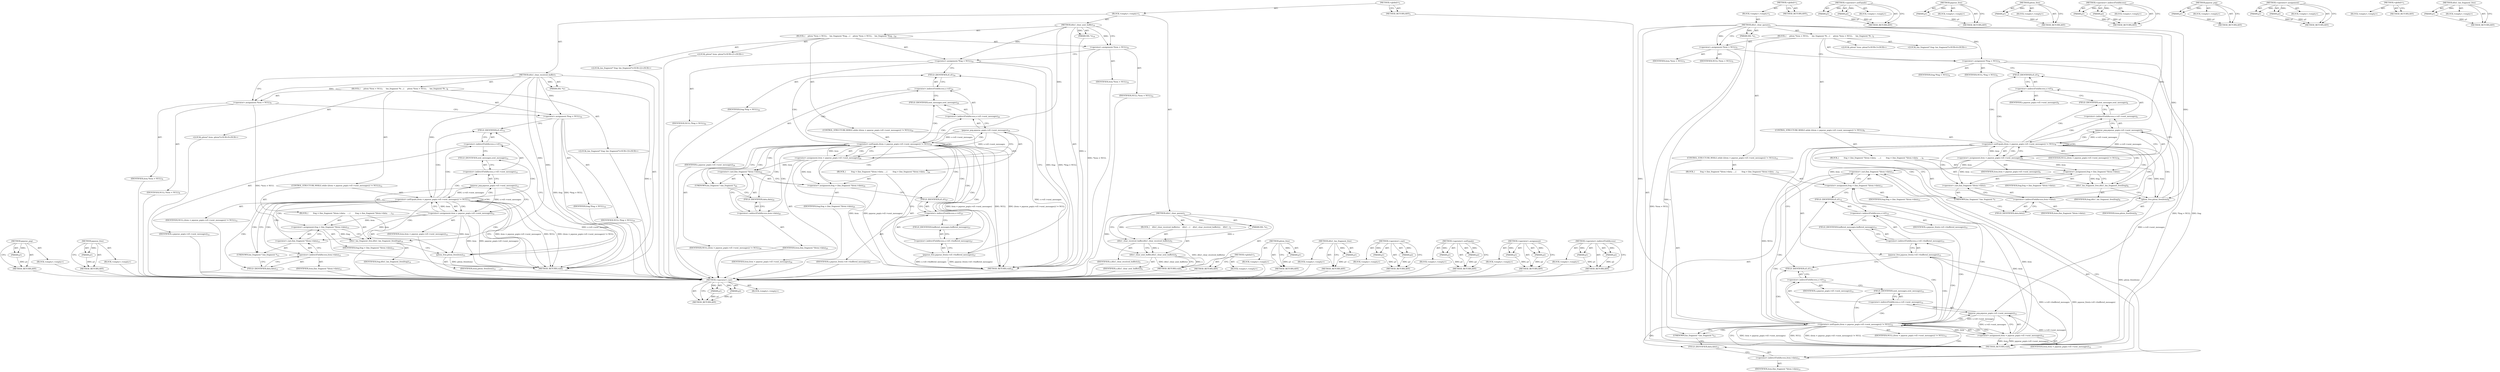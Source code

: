 digraph "&lt;operator&gt;.indirectFieldAccess" {
vulnerable_107 [label=<(METHOD,&lt;operator&gt;.cast)>];
vulnerable_108 [label=<(PARAM,p1)>];
vulnerable_109 [label=<(PARAM,p2)>];
vulnerable_110 [label=<(BLOCK,&lt;empty&gt;,&lt;empty&gt;)>];
vulnerable_111 [label=<(METHOD_RETURN,ANY)>];
vulnerable_6 [label=<(METHOD,&lt;global&gt;)<SUB>1</SUB>>];
vulnerable_7 [label=<(BLOCK,&lt;empty&gt;,&lt;empty&gt;)<SUB>1</SUB>>];
vulnerable_8 [label=<(METHOD,dtls1_clear_queues)<SUB>1</SUB>>];
vulnerable_9 [label=<(PARAM,SSL *s)<SUB>1</SUB>>];
vulnerable_10 [label=<(BLOCK,{
     pitem *item = NULL;
     hm_fragment *fr...,{
     pitem *item = NULL;
     hm_fragment *fr...)<SUB>2</SUB>>];
vulnerable_11 [label="<(LOCAL,pitem* item: pitem*)<SUB>3</SUB>>"];
vulnerable_12 [label=<(&lt;operator&gt;.assignment,*item = NULL)<SUB>3</SUB>>];
vulnerable_13 [label=<(IDENTIFIER,item,*item = NULL)<SUB>3</SUB>>];
vulnerable_14 [label=<(IDENTIFIER,NULL,*item = NULL)<SUB>3</SUB>>];
vulnerable_15 [label="<(LOCAL,hm_fragment* frag: hm_fragment*)<SUB>4</SUB>>"];
vulnerable_16 [label=<(&lt;operator&gt;.assignment,*frag = NULL)<SUB>4</SUB>>];
vulnerable_17 [label=<(IDENTIFIER,frag,*frag = NULL)<SUB>4</SUB>>];
vulnerable_18 [label=<(IDENTIFIER,NULL,*frag = NULL)<SUB>4</SUB>>];
vulnerable_19 [label=<(CONTROL_STRUCTURE,WHILE,while ((item = pqueue_pop(s-&gt;d1-&gt;sent_messages)) != NULL))<SUB>6</SUB>>];
vulnerable_20 [label=<(&lt;operator&gt;.notEquals,(item = pqueue_pop(s-&gt;d1-&gt;sent_messages)) != NULL)<SUB>6</SUB>>];
vulnerable_21 [label=<(&lt;operator&gt;.assignment,item = pqueue_pop(s-&gt;d1-&gt;sent_messages))<SUB>6</SUB>>];
vulnerable_22 [label=<(IDENTIFIER,item,item = pqueue_pop(s-&gt;d1-&gt;sent_messages))<SUB>6</SUB>>];
vulnerable_23 [label=<(pqueue_pop,pqueue_pop(s-&gt;d1-&gt;sent_messages))<SUB>6</SUB>>];
vulnerable_24 [label=<(&lt;operator&gt;.indirectFieldAccess,s-&gt;d1-&gt;sent_messages)<SUB>6</SUB>>];
vulnerable_25 [label=<(&lt;operator&gt;.indirectFieldAccess,s-&gt;d1)<SUB>6</SUB>>];
vulnerable_26 [label=<(IDENTIFIER,s,pqueue_pop(s-&gt;d1-&gt;sent_messages))<SUB>6</SUB>>];
vulnerable_27 [label=<(FIELD_IDENTIFIER,d1,d1)<SUB>6</SUB>>];
vulnerable_28 [label=<(FIELD_IDENTIFIER,sent_messages,sent_messages)<SUB>6</SUB>>];
vulnerable_29 [label=<(IDENTIFIER,NULL,(item = pqueue_pop(s-&gt;d1-&gt;sent_messages)) != NULL)<SUB>6</SUB>>];
vulnerable_30 [label=<(BLOCK,{
        frag = (hm_fragment *)item-&gt;data;
   ...,{
        frag = (hm_fragment *)item-&gt;data;
   ...)<SUB>6</SUB>>];
vulnerable_31 [label=<(&lt;operator&gt;.assignment,frag = (hm_fragment *)item-&gt;data)<SUB>7</SUB>>];
vulnerable_32 [label=<(IDENTIFIER,frag,frag = (hm_fragment *)item-&gt;data)<SUB>7</SUB>>];
vulnerable_33 [label=<(&lt;operator&gt;.cast,(hm_fragment *)item-&gt;data)<SUB>7</SUB>>];
vulnerable_34 [label=<(UNKNOWN,hm_fragment *,hm_fragment *)<SUB>7</SUB>>];
vulnerable_35 [label=<(&lt;operator&gt;.indirectFieldAccess,item-&gt;data)<SUB>7</SUB>>];
vulnerable_36 [label=<(IDENTIFIER,item,(hm_fragment *)item-&gt;data)<SUB>7</SUB>>];
vulnerable_37 [label=<(FIELD_IDENTIFIER,data,data)<SUB>7</SUB>>];
vulnerable_38 [label=<(dtls1_hm_fragment_free,dtls1_hm_fragment_free(frag))<SUB>8</SUB>>];
vulnerable_39 [label=<(IDENTIFIER,frag,dtls1_hm_fragment_free(frag))<SUB>8</SUB>>];
vulnerable_40 [label=<(pitem_free,pitem_free(item))<SUB>9</SUB>>];
vulnerable_41 [label=<(IDENTIFIER,item,pitem_free(item))<SUB>9</SUB>>];
vulnerable_42 [label=<(CONTROL_STRUCTURE,WHILE,while ((item = pqueue_pop(s-&gt;d1-&gt;sent_messages)) != NULL))<SUB>12</SUB>>];
vulnerable_43 [label=<(&lt;operator&gt;.notEquals,(item = pqueue_pop(s-&gt;d1-&gt;sent_messages)) != NULL)<SUB>12</SUB>>];
vulnerable_44 [label=<(&lt;operator&gt;.assignment,item = pqueue_pop(s-&gt;d1-&gt;sent_messages))<SUB>12</SUB>>];
vulnerable_45 [label=<(IDENTIFIER,item,item = pqueue_pop(s-&gt;d1-&gt;sent_messages))<SUB>12</SUB>>];
vulnerable_46 [label=<(pqueue_pop,pqueue_pop(s-&gt;d1-&gt;sent_messages))<SUB>12</SUB>>];
vulnerable_47 [label=<(&lt;operator&gt;.indirectFieldAccess,s-&gt;d1-&gt;sent_messages)<SUB>12</SUB>>];
vulnerable_48 [label=<(&lt;operator&gt;.indirectFieldAccess,s-&gt;d1)<SUB>12</SUB>>];
vulnerable_49 [label=<(IDENTIFIER,s,pqueue_pop(s-&gt;d1-&gt;sent_messages))<SUB>12</SUB>>];
vulnerable_50 [label=<(FIELD_IDENTIFIER,d1,d1)<SUB>12</SUB>>];
vulnerable_51 [label=<(FIELD_IDENTIFIER,sent_messages,sent_messages)<SUB>12</SUB>>];
vulnerable_52 [label=<(IDENTIFIER,NULL,(item = pqueue_pop(s-&gt;d1-&gt;sent_messages)) != NULL)<SUB>12</SUB>>];
vulnerable_53 [label=<(BLOCK,{
         frag = (hm_fragment *)item-&gt;data;

 ...,{
         frag = (hm_fragment *)item-&gt;data;

 ...)<SUB>12</SUB>>];
vulnerable_54 [label=<(&lt;operator&gt;.assignment,frag = (hm_fragment *)item-&gt;data)<SUB>13</SUB>>];
vulnerable_55 [label=<(IDENTIFIER,frag,frag = (hm_fragment *)item-&gt;data)<SUB>13</SUB>>];
vulnerable_56 [label=<(&lt;operator&gt;.cast,(hm_fragment *)item-&gt;data)<SUB>13</SUB>>];
vulnerable_57 [label=<(UNKNOWN,hm_fragment *,hm_fragment *)<SUB>13</SUB>>];
vulnerable_58 [label=<(&lt;operator&gt;.indirectFieldAccess,item-&gt;data)<SUB>13</SUB>>];
vulnerable_59 [label=<(IDENTIFIER,item,(hm_fragment *)item-&gt;data)<SUB>13</SUB>>];
vulnerable_60 [label=<(FIELD_IDENTIFIER,data,data)<SUB>13</SUB>>];
vulnerable_61 [label=<(pqueue_free,pqueue_free(s-&gt;d1-&gt;buffered_messages))<SUB>15</SUB>>];
vulnerable_62 [label=<(&lt;operator&gt;.indirectFieldAccess,s-&gt;d1-&gt;buffered_messages)<SUB>15</SUB>>];
vulnerable_63 [label=<(&lt;operator&gt;.indirectFieldAccess,s-&gt;d1)<SUB>15</SUB>>];
vulnerable_64 [label=<(IDENTIFIER,s,pqueue_free(s-&gt;d1-&gt;buffered_messages))<SUB>15</SUB>>];
vulnerable_65 [label=<(FIELD_IDENTIFIER,d1,d1)<SUB>15</SUB>>];
vulnerable_66 [label=<(FIELD_IDENTIFIER,buffered_messages,buffered_messages)<SUB>15</SUB>>];
vulnerable_67 [label=<(METHOD_RETURN,void)<SUB>1</SUB>>];
vulnerable_69 [label=<(METHOD_RETURN,ANY)<SUB>1</SUB>>];
vulnerable_93 [label=<(METHOD,&lt;operator&gt;.notEquals)>];
vulnerable_94 [label=<(PARAM,p1)>];
vulnerable_95 [label=<(PARAM,p2)>];
vulnerable_96 [label=<(BLOCK,&lt;empty&gt;,&lt;empty&gt;)>];
vulnerable_97 [label=<(METHOD_RETURN,ANY)>];
vulnerable_120 [label=<(METHOD,pqueue_free)>];
vulnerable_121 [label=<(PARAM,p1)>];
vulnerable_122 [label=<(BLOCK,&lt;empty&gt;,&lt;empty&gt;)>];
vulnerable_123 [label=<(METHOD_RETURN,ANY)>];
vulnerable_116 [label=<(METHOD,pitem_free)>];
vulnerable_117 [label=<(PARAM,p1)>];
vulnerable_118 [label=<(BLOCK,&lt;empty&gt;,&lt;empty&gt;)>];
vulnerable_119 [label=<(METHOD_RETURN,ANY)>];
vulnerable_102 [label=<(METHOD,&lt;operator&gt;.indirectFieldAccess)>];
vulnerable_103 [label=<(PARAM,p1)>];
vulnerable_104 [label=<(PARAM,p2)>];
vulnerable_105 [label=<(BLOCK,&lt;empty&gt;,&lt;empty&gt;)>];
vulnerable_106 [label=<(METHOD_RETURN,ANY)>];
vulnerable_98 [label=<(METHOD,pqueue_pop)>];
vulnerable_99 [label=<(PARAM,p1)>];
vulnerable_100 [label=<(BLOCK,&lt;empty&gt;,&lt;empty&gt;)>];
vulnerable_101 [label=<(METHOD_RETURN,ANY)>];
vulnerable_88 [label=<(METHOD,&lt;operator&gt;.assignment)>];
vulnerable_89 [label=<(PARAM,p1)>];
vulnerable_90 [label=<(PARAM,p2)>];
vulnerable_91 [label=<(BLOCK,&lt;empty&gt;,&lt;empty&gt;)>];
vulnerable_92 [label=<(METHOD_RETURN,ANY)>];
vulnerable_82 [label=<(METHOD,&lt;global&gt;)<SUB>1</SUB>>];
vulnerable_83 [label=<(BLOCK,&lt;empty&gt;,&lt;empty&gt;)>];
vulnerable_84 [label=<(METHOD_RETURN,ANY)>];
vulnerable_112 [label=<(METHOD,dtls1_hm_fragment_free)>];
vulnerable_113 [label=<(PARAM,p1)>];
vulnerable_114 [label=<(BLOCK,&lt;empty&gt;,&lt;empty&gt;)>];
vulnerable_115 [label=<(METHOD_RETURN,ANY)>];
fixed_120 [label=<(METHOD,pqueue_pop)>];
fixed_121 [label=<(PARAM,p1)>];
fixed_122 [label=<(BLOCK,&lt;empty&gt;,&lt;empty&gt;)>];
fixed_123 [label=<(METHOD_RETURN,ANY)>];
fixed_142 [label=<(METHOD,pqueue_free)>];
fixed_143 [label=<(PARAM,p1)>];
fixed_144 [label=<(BLOCK,&lt;empty&gt;,&lt;empty&gt;)>];
fixed_145 [label=<(METHOD_RETURN,ANY)>];
fixed_6 [label=<(METHOD,&lt;global&gt;)<SUB>1</SUB>>];
fixed_7 [label=<(BLOCK,&lt;empty&gt;,&lt;empty&gt;)<SUB>1</SUB>>];
fixed_8 [label=<(METHOD,dtls1_clear_queues)<SUB>1</SUB>>];
fixed_9 [label=<(PARAM,SSL *s)<SUB>1</SUB>>];
fixed_10 [label=<(BLOCK,{
    dtls1_clear_received_buffer(s);
    dtls1...,{
    dtls1_clear_received_buffer(s);
    dtls1...)<SUB>2</SUB>>];
fixed_11 [label=<(dtls1_clear_received_buffer,dtls1_clear_received_buffer(s))<SUB>3</SUB>>];
fixed_12 [label=<(IDENTIFIER,s,dtls1_clear_received_buffer(s))<SUB>3</SUB>>];
fixed_13 [label=<(dtls1_clear_sent_buffer,dtls1_clear_sent_buffer(s))<SUB>4</SUB>>];
fixed_14 [label=<(IDENTIFIER,s,dtls1_clear_sent_buffer(s))<SUB>4</SUB>>];
fixed_15 [label=<(METHOD_RETURN,void)<SUB>1</SUB>>];
fixed_17 [label=<(METHOD,dtls1_clear_received_buffer)<SUB>7</SUB>>];
fixed_18 [label=<(PARAM,SSL *s)<SUB>7</SUB>>];
fixed_19 [label=<(BLOCK,{
     pitem *item = NULL;
     hm_fragment *fr...,{
     pitem *item = NULL;
     hm_fragment *fr...)<SUB>8</SUB>>];
fixed_20 [label="<(LOCAL,pitem* item: pitem*)<SUB>9</SUB>>"];
fixed_21 [label=<(&lt;operator&gt;.assignment,*item = NULL)<SUB>9</SUB>>];
fixed_22 [label=<(IDENTIFIER,item,*item = NULL)<SUB>9</SUB>>];
fixed_23 [label=<(IDENTIFIER,NULL,*item = NULL)<SUB>9</SUB>>];
fixed_24 [label="<(LOCAL,hm_fragment* frag: hm_fragment*)<SUB>10</SUB>>"];
fixed_25 [label=<(&lt;operator&gt;.assignment,*frag = NULL)<SUB>10</SUB>>];
fixed_26 [label=<(IDENTIFIER,frag,*frag = NULL)<SUB>10</SUB>>];
fixed_27 [label=<(IDENTIFIER,NULL,*frag = NULL)<SUB>10</SUB>>];
fixed_28 [label=<(CONTROL_STRUCTURE,WHILE,while ((item = pqueue_pop(s-&gt;d1-&gt;sent_messages)) != NULL))<SUB>12</SUB>>];
fixed_29 [label=<(&lt;operator&gt;.notEquals,(item = pqueue_pop(s-&gt;d1-&gt;sent_messages)) != NULL)<SUB>12</SUB>>];
fixed_30 [label=<(&lt;operator&gt;.assignment,item = pqueue_pop(s-&gt;d1-&gt;sent_messages))<SUB>12</SUB>>];
fixed_31 [label=<(IDENTIFIER,item,item = pqueue_pop(s-&gt;d1-&gt;sent_messages))<SUB>12</SUB>>];
fixed_32 [label=<(pqueue_pop,pqueue_pop(s-&gt;d1-&gt;sent_messages))<SUB>12</SUB>>];
fixed_33 [label=<(&lt;operator&gt;.indirectFieldAccess,s-&gt;d1-&gt;sent_messages)<SUB>12</SUB>>];
fixed_34 [label=<(&lt;operator&gt;.indirectFieldAccess,s-&gt;d1)<SUB>12</SUB>>];
fixed_35 [label=<(IDENTIFIER,s,pqueue_pop(s-&gt;d1-&gt;sent_messages))<SUB>12</SUB>>];
fixed_36 [label=<(FIELD_IDENTIFIER,d1,d1)<SUB>12</SUB>>];
fixed_37 [label=<(FIELD_IDENTIFIER,sent_messages,sent_messages)<SUB>12</SUB>>];
fixed_38 [label=<(IDENTIFIER,NULL,(item = pqueue_pop(s-&gt;d1-&gt;sent_messages)) != NULL)<SUB>12</SUB>>];
fixed_39 [label=<(BLOCK,{
        frag = (hm_fragment *)item-&gt;data;
   ...,{
        frag = (hm_fragment *)item-&gt;data;
   ...)<SUB>12</SUB>>];
fixed_40 [label=<(&lt;operator&gt;.assignment,frag = (hm_fragment *)item-&gt;data)<SUB>13</SUB>>];
fixed_41 [label=<(IDENTIFIER,frag,frag = (hm_fragment *)item-&gt;data)<SUB>13</SUB>>];
fixed_42 [label=<(&lt;operator&gt;.cast,(hm_fragment *)item-&gt;data)<SUB>13</SUB>>];
fixed_43 [label=<(UNKNOWN,hm_fragment *,hm_fragment *)<SUB>13</SUB>>];
fixed_44 [label=<(&lt;operator&gt;.indirectFieldAccess,item-&gt;data)<SUB>13</SUB>>];
fixed_45 [label=<(IDENTIFIER,item,(hm_fragment *)item-&gt;data)<SUB>13</SUB>>];
fixed_46 [label=<(FIELD_IDENTIFIER,data,data)<SUB>13</SUB>>];
fixed_47 [label=<(dtls1_hm_fragment_free,dtls1_hm_fragment_free(frag))<SUB>14</SUB>>];
fixed_48 [label=<(IDENTIFIER,frag,dtls1_hm_fragment_free(frag))<SUB>14</SUB>>];
fixed_49 [label=<(pitem_free,pitem_free(item))<SUB>15</SUB>>];
fixed_50 [label=<(IDENTIFIER,item,pitem_free(item))<SUB>15</SUB>>];
fixed_51 [label=<(METHOD_RETURN,void)<SUB>7</SUB>>];
fixed_53 [label=<(METHOD,dtls1_clear_sent_buffer)<SUB>19</SUB>>];
fixed_54 [label=<(PARAM,SSL *s)<SUB>19</SUB>>];
fixed_55 [label=<(BLOCK,{
    pitem *item = NULL;
    hm_fragment *frag...,{
    pitem *item = NULL;
    hm_fragment *frag...)<SUB>20</SUB>>];
fixed_56 [label="<(LOCAL,pitem* item: pitem*)<SUB>21</SUB>>"];
fixed_57 [label=<(&lt;operator&gt;.assignment,*item = NULL)<SUB>21</SUB>>];
fixed_58 [label=<(IDENTIFIER,item,*item = NULL)<SUB>21</SUB>>];
fixed_59 [label=<(IDENTIFIER,NULL,*item = NULL)<SUB>21</SUB>>];
fixed_60 [label="<(LOCAL,hm_fragment* frag: hm_fragment*)<SUB>22</SUB>>"];
fixed_61 [label=<(&lt;operator&gt;.assignment,*frag = NULL)<SUB>22</SUB>>];
fixed_62 [label=<(IDENTIFIER,frag,*frag = NULL)<SUB>22</SUB>>];
fixed_63 [label=<(IDENTIFIER,NULL,*frag = NULL)<SUB>22</SUB>>];
fixed_64 [label=<(CONTROL_STRUCTURE,WHILE,while ((item = pqueue_pop(s-&gt;d1-&gt;sent_messages)) != NULL))<SUB>24</SUB>>];
fixed_65 [label=<(&lt;operator&gt;.notEquals,(item = pqueue_pop(s-&gt;d1-&gt;sent_messages)) != NULL)<SUB>24</SUB>>];
fixed_66 [label=<(&lt;operator&gt;.assignment,item = pqueue_pop(s-&gt;d1-&gt;sent_messages))<SUB>24</SUB>>];
fixed_67 [label=<(IDENTIFIER,item,item = pqueue_pop(s-&gt;d1-&gt;sent_messages))<SUB>24</SUB>>];
fixed_68 [label=<(pqueue_pop,pqueue_pop(s-&gt;d1-&gt;sent_messages))<SUB>24</SUB>>];
fixed_69 [label=<(&lt;operator&gt;.indirectFieldAccess,s-&gt;d1-&gt;sent_messages)<SUB>24</SUB>>];
fixed_70 [label=<(&lt;operator&gt;.indirectFieldAccess,s-&gt;d1)<SUB>24</SUB>>];
fixed_71 [label=<(IDENTIFIER,s,pqueue_pop(s-&gt;d1-&gt;sent_messages))<SUB>24</SUB>>];
fixed_72 [label=<(FIELD_IDENTIFIER,d1,d1)<SUB>24</SUB>>];
fixed_73 [label=<(FIELD_IDENTIFIER,sent_messages,sent_messages)<SUB>24</SUB>>];
fixed_74 [label=<(IDENTIFIER,NULL,(item = pqueue_pop(s-&gt;d1-&gt;sent_messages)) != NULL)<SUB>24</SUB>>];
fixed_75 [label=<(BLOCK,{
         frag = (hm_fragment *)item-&gt;data;

 ...,{
         frag = (hm_fragment *)item-&gt;data;

 ...)<SUB>24</SUB>>];
fixed_76 [label=<(&lt;operator&gt;.assignment,frag = (hm_fragment *)item-&gt;data)<SUB>25</SUB>>];
fixed_77 [label=<(IDENTIFIER,frag,frag = (hm_fragment *)item-&gt;data)<SUB>25</SUB>>];
fixed_78 [label=<(&lt;operator&gt;.cast,(hm_fragment *)item-&gt;data)<SUB>25</SUB>>];
fixed_79 [label=<(UNKNOWN,hm_fragment *,hm_fragment *)<SUB>25</SUB>>];
fixed_80 [label=<(&lt;operator&gt;.indirectFieldAccess,item-&gt;data)<SUB>25</SUB>>];
fixed_81 [label=<(IDENTIFIER,item,(hm_fragment *)item-&gt;data)<SUB>25</SUB>>];
fixed_82 [label=<(FIELD_IDENTIFIER,data,data)<SUB>25</SUB>>];
fixed_83 [label=<(pqueue_free,pqueue_free(s-&gt;d1-&gt;buffered_messages))<SUB>27</SUB>>];
fixed_84 [label=<(&lt;operator&gt;.indirectFieldAccess,s-&gt;d1-&gt;buffered_messages)<SUB>27</SUB>>];
fixed_85 [label=<(&lt;operator&gt;.indirectFieldAccess,s-&gt;d1)<SUB>27</SUB>>];
fixed_86 [label=<(IDENTIFIER,s,pqueue_free(s-&gt;d1-&gt;buffered_messages))<SUB>27</SUB>>];
fixed_87 [label=<(FIELD_IDENTIFIER,d1,d1)<SUB>27</SUB>>];
fixed_88 [label=<(FIELD_IDENTIFIER,buffered_messages,buffered_messages)<SUB>27</SUB>>];
fixed_89 [label=<(METHOD_RETURN,void)<SUB>19</SUB>>];
fixed_91 [label=<(METHOD_RETURN,ANY)<SUB>1</SUB>>];
fixed_104 [label=<(METHOD,&lt;global&gt;)<SUB>1</SUB>>];
fixed_105 [label=<(BLOCK,&lt;empty&gt;,&lt;empty&gt;)>];
fixed_106 [label=<(METHOD_RETURN,ANY)>];
fixed_138 [label=<(METHOD,pitem_free)>];
fixed_139 [label=<(PARAM,p1)>];
fixed_140 [label=<(BLOCK,&lt;empty&gt;,&lt;empty&gt;)>];
fixed_141 [label=<(METHOD_RETURN,ANY)>];
fixed_134 [label=<(METHOD,dtls1_hm_fragment_free)>];
fixed_135 [label=<(PARAM,p1)>];
fixed_136 [label=<(BLOCK,&lt;empty&gt;,&lt;empty&gt;)>];
fixed_137 [label=<(METHOD_RETURN,ANY)>];
fixed_129 [label=<(METHOD,&lt;operator&gt;.cast)>];
fixed_130 [label=<(PARAM,p1)>];
fixed_131 [label=<(PARAM,p2)>];
fixed_132 [label=<(BLOCK,&lt;empty&gt;,&lt;empty&gt;)>];
fixed_133 [label=<(METHOD_RETURN,ANY)>];
fixed_115 [label=<(METHOD,&lt;operator&gt;.notEquals)>];
fixed_116 [label=<(PARAM,p1)>];
fixed_117 [label=<(PARAM,p2)>];
fixed_118 [label=<(BLOCK,&lt;empty&gt;,&lt;empty&gt;)>];
fixed_119 [label=<(METHOD_RETURN,ANY)>];
fixed_110 [label=<(METHOD,&lt;operator&gt;.assignment)>];
fixed_111 [label=<(PARAM,p1)>];
fixed_112 [label=<(PARAM,p2)>];
fixed_113 [label=<(BLOCK,&lt;empty&gt;,&lt;empty&gt;)>];
fixed_114 [label=<(METHOD_RETURN,ANY)>];
fixed_124 [label=<(METHOD,&lt;operator&gt;.indirectFieldAccess)>];
fixed_125 [label=<(PARAM,p1)>];
fixed_126 [label=<(PARAM,p2)>];
fixed_127 [label=<(BLOCK,&lt;empty&gt;,&lt;empty&gt;)>];
fixed_128 [label=<(METHOD_RETURN,ANY)>];
vulnerable_107 -> vulnerable_108  [key=0, label="AST: "];
vulnerable_107 -> vulnerable_108  [key=1, label="DDG: "];
vulnerable_107 -> vulnerable_110  [key=0, label="AST: "];
vulnerable_107 -> vulnerable_109  [key=0, label="AST: "];
vulnerable_107 -> vulnerable_109  [key=1, label="DDG: "];
vulnerable_107 -> vulnerable_111  [key=0, label="AST: "];
vulnerable_107 -> vulnerable_111  [key=1, label="CFG: "];
vulnerable_108 -> vulnerable_111  [key=0, label="DDG: p1"];
vulnerable_109 -> vulnerable_111  [key=0, label="DDG: p2"];
vulnerable_6 -> vulnerable_7  [key=0, label="AST: "];
vulnerable_6 -> vulnerable_69  [key=0, label="AST: "];
vulnerable_6 -> vulnerable_69  [key=1, label="CFG: "];
vulnerable_7 -> vulnerable_8  [key=0, label="AST: "];
vulnerable_8 -> vulnerable_9  [key=0, label="AST: "];
vulnerable_8 -> vulnerable_9  [key=1, label="DDG: "];
vulnerable_8 -> vulnerable_10  [key=0, label="AST: "];
vulnerable_8 -> vulnerable_67  [key=0, label="AST: "];
vulnerable_8 -> vulnerable_12  [key=0, label="CFG: "];
vulnerable_8 -> vulnerable_12  [key=1, label="DDG: "];
vulnerable_8 -> vulnerable_16  [key=0, label="DDG: "];
vulnerable_8 -> vulnerable_20  [key=0, label="DDG: "];
vulnerable_8 -> vulnerable_43  [key=0, label="DDG: "];
vulnerable_8 -> vulnerable_38  [key=0, label="DDG: "];
vulnerable_8 -> vulnerable_40  [key=0, label="DDG: "];
vulnerable_9 -> vulnerable_67  [key=0, label="DDG: s"];
vulnerable_10 -> vulnerable_11  [key=0, label="AST: "];
vulnerable_10 -> vulnerable_12  [key=0, label="AST: "];
vulnerable_10 -> vulnerable_15  [key=0, label="AST: "];
vulnerable_10 -> vulnerable_16  [key=0, label="AST: "];
vulnerable_10 -> vulnerable_19  [key=0, label="AST: "];
vulnerable_10 -> vulnerable_42  [key=0, label="AST: "];
vulnerable_12 -> vulnerable_13  [key=0, label="AST: "];
vulnerable_12 -> vulnerable_14  [key=0, label="AST: "];
vulnerable_12 -> vulnerable_16  [key=0, label="CFG: "];
vulnerable_12 -> vulnerable_67  [key=0, label="DDG: *item = NULL"];
vulnerable_16 -> vulnerable_17  [key=0, label="AST: "];
vulnerable_16 -> vulnerable_18  [key=0, label="AST: "];
vulnerable_16 -> vulnerable_27  [key=0, label="CFG: "];
vulnerable_16 -> vulnerable_67  [key=0, label="DDG: frag"];
vulnerable_16 -> vulnerable_67  [key=1, label="DDG: *frag = NULL"];
vulnerable_19 -> vulnerable_20  [key=0, label="AST: "];
vulnerable_19 -> vulnerable_30  [key=0, label="AST: "];
vulnerable_20 -> vulnerable_21  [key=0, label="AST: "];
vulnerable_20 -> vulnerable_21  [key=1, label="CDG: "];
vulnerable_20 -> vulnerable_29  [key=0, label="AST: "];
vulnerable_20 -> vulnerable_34  [key=0, label="CFG: "];
vulnerable_20 -> vulnerable_34  [key=1, label="CDG: "];
vulnerable_20 -> vulnerable_50  [key=0, label="CFG: "];
vulnerable_20 -> vulnerable_43  [key=0, label="DDG: NULL"];
vulnerable_20 -> vulnerable_24  [key=0, label="CDG: "];
vulnerable_20 -> vulnerable_33  [key=0, label="CDG: "];
vulnerable_20 -> vulnerable_23  [key=0, label="CDG: "];
vulnerable_20 -> vulnerable_28  [key=0, label="CDG: "];
vulnerable_20 -> vulnerable_37  [key=0, label="CDG: "];
vulnerable_20 -> vulnerable_20  [key=0, label="CDG: "];
vulnerable_20 -> vulnerable_38  [key=0, label="CDG: "];
vulnerable_20 -> vulnerable_25  [key=0, label="CDG: "];
vulnerable_20 -> vulnerable_27  [key=0, label="CDG: "];
vulnerable_20 -> vulnerable_40  [key=0, label="CDG: "];
vulnerable_20 -> vulnerable_35  [key=0, label="CDG: "];
vulnerable_20 -> vulnerable_31  [key=0, label="CDG: "];
vulnerable_21 -> vulnerable_22  [key=0, label="AST: "];
vulnerable_21 -> vulnerable_23  [key=0, label="AST: "];
vulnerable_21 -> vulnerable_20  [key=0, label="CFG: "];
vulnerable_21 -> vulnerable_20  [key=1, label="DDG: item"];
vulnerable_21 -> vulnerable_31  [key=0, label="DDG: item"];
vulnerable_21 -> vulnerable_54  [key=0, label="DDG: item"];
vulnerable_21 -> vulnerable_40  [key=0, label="DDG: item"];
vulnerable_21 -> vulnerable_33  [key=0, label="DDG: item"];
vulnerable_21 -> vulnerable_56  [key=0, label="DDG: item"];
vulnerable_23 -> vulnerable_24  [key=0, label="AST: "];
vulnerable_23 -> vulnerable_21  [key=0, label="CFG: "];
vulnerable_23 -> vulnerable_21  [key=1, label="DDG: s-&gt;d1-&gt;sent_messages"];
vulnerable_23 -> vulnerable_20  [key=0, label="DDG: s-&gt;d1-&gt;sent_messages"];
vulnerable_23 -> vulnerable_46  [key=0, label="DDG: s-&gt;d1-&gt;sent_messages"];
vulnerable_24 -> vulnerable_25  [key=0, label="AST: "];
vulnerable_24 -> vulnerable_28  [key=0, label="AST: "];
vulnerable_24 -> vulnerable_23  [key=0, label="CFG: "];
vulnerable_25 -> vulnerable_26  [key=0, label="AST: "];
vulnerable_25 -> vulnerable_27  [key=0, label="AST: "];
vulnerable_25 -> vulnerable_28  [key=0, label="CFG: "];
vulnerable_27 -> vulnerable_25  [key=0, label="CFG: "];
vulnerable_28 -> vulnerable_24  [key=0, label="CFG: "];
vulnerable_30 -> vulnerable_31  [key=0, label="AST: "];
vulnerable_30 -> vulnerable_38  [key=0, label="AST: "];
vulnerable_30 -> vulnerable_40  [key=0, label="AST: "];
vulnerable_31 -> vulnerable_32  [key=0, label="AST: "];
vulnerable_31 -> vulnerable_33  [key=0, label="AST: "];
vulnerable_31 -> vulnerable_38  [key=0, label="CFG: "];
vulnerable_31 -> vulnerable_38  [key=1, label="DDG: frag"];
vulnerable_33 -> vulnerable_34  [key=0, label="AST: "];
vulnerable_33 -> vulnerable_35  [key=0, label="AST: "];
vulnerable_33 -> vulnerable_31  [key=0, label="CFG: "];
vulnerable_34 -> vulnerable_37  [key=0, label="CFG: "];
vulnerable_35 -> vulnerable_36  [key=0, label="AST: "];
vulnerable_35 -> vulnerable_37  [key=0, label="AST: "];
vulnerable_35 -> vulnerable_33  [key=0, label="CFG: "];
vulnerable_37 -> vulnerable_35  [key=0, label="CFG: "];
vulnerable_38 -> vulnerable_39  [key=0, label="AST: "];
vulnerable_38 -> vulnerable_40  [key=0, label="CFG: "];
vulnerable_40 -> vulnerable_41  [key=0, label="AST: "];
vulnerable_40 -> vulnerable_27  [key=0, label="CFG: "];
vulnerable_40 -> vulnerable_67  [key=0, label="DDG: pitem_free(item)"];
vulnerable_42 -> vulnerable_43  [key=0, label="AST: "];
vulnerable_42 -> vulnerable_53  [key=0, label="AST: "];
vulnerable_43 -> vulnerable_44  [key=0, label="AST: "];
vulnerable_43 -> vulnerable_44  [key=1, label="CDG: "];
vulnerable_43 -> vulnerable_52  [key=0, label="AST: "];
vulnerable_43 -> vulnerable_67  [key=0, label="CFG: "];
vulnerable_43 -> vulnerable_67  [key=1, label="DDG: item = pqueue_pop(s-&gt;d1-&gt;sent_messages)"];
vulnerable_43 -> vulnerable_67  [key=2, label="DDG: NULL"];
vulnerable_43 -> vulnerable_67  [key=3, label="DDG: (item = pqueue_pop(s-&gt;d1-&gt;sent_messages)) != NULL"];
vulnerable_43 -> vulnerable_57  [key=0, label="CFG: "];
vulnerable_43 -> vulnerable_57  [key=1, label="CDG: "];
vulnerable_43 -> vulnerable_47  [key=0, label="CDG: "];
vulnerable_43 -> vulnerable_48  [key=0, label="CDG: "];
vulnerable_43 -> vulnerable_58  [key=0, label="CDG: "];
vulnerable_43 -> vulnerable_60  [key=0, label="CDG: "];
vulnerable_43 -> vulnerable_61  [key=0, label="CDG: "];
vulnerable_43 -> vulnerable_51  [key=0, label="CDG: "];
vulnerable_43 -> vulnerable_66  [key=0, label="CDG: "];
vulnerable_43 -> vulnerable_46  [key=0, label="CDG: "];
vulnerable_43 -> vulnerable_56  [key=0, label="CDG: "];
vulnerable_43 -> vulnerable_63  [key=0, label="CDG: "];
vulnerable_43 -> vulnerable_65  [key=0, label="CDG: "];
vulnerable_43 -> vulnerable_50  [key=0, label="CDG: "];
vulnerable_43 -> vulnerable_54  [key=0, label="CDG: "];
vulnerable_43 -> vulnerable_62  [key=0, label="CDG: "];
vulnerable_43 -> vulnerable_43  [key=0, label="CDG: "];
vulnerable_44 -> vulnerable_45  [key=0, label="AST: "];
vulnerable_44 -> vulnerable_46  [key=0, label="AST: "];
vulnerable_44 -> vulnerable_43  [key=0, label="CFG: "];
vulnerable_44 -> vulnerable_43  [key=1, label="DDG: item"];
vulnerable_44 -> vulnerable_67  [key=0, label="DDG: item"];
vulnerable_44 -> vulnerable_67  [key=1, label="DDG: pqueue_pop(s-&gt;d1-&gt;sent_messages)"];
vulnerable_44 -> vulnerable_54  [key=0, label="DDG: item"];
vulnerable_44 -> vulnerable_56  [key=0, label="DDG: item"];
vulnerable_46 -> vulnerable_47  [key=0, label="AST: "];
vulnerable_46 -> vulnerable_44  [key=0, label="CFG: "];
vulnerable_46 -> vulnerable_44  [key=1, label="DDG: s-&gt;d1-&gt;sent_messages"];
vulnerable_46 -> vulnerable_67  [key=0, label="DDG: s-&gt;d1-&gt;sent_messages"];
vulnerable_46 -> vulnerable_43  [key=0, label="DDG: s-&gt;d1-&gt;sent_messages"];
vulnerable_47 -> vulnerable_48  [key=0, label="AST: "];
vulnerable_47 -> vulnerable_51  [key=0, label="AST: "];
vulnerable_47 -> vulnerable_46  [key=0, label="CFG: "];
vulnerable_48 -> vulnerable_49  [key=0, label="AST: "];
vulnerable_48 -> vulnerable_50  [key=0, label="AST: "];
vulnerable_48 -> vulnerable_51  [key=0, label="CFG: "];
vulnerable_50 -> vulnerable_48  [key=0, label="CFG: "];
vulnerable_51 -> vulnerable_47  [key=0, label="CFG: "];
vulnerable_53 -> vulnerable_54  [key=0, label="AST: "];
vulnerable_53 -> vulnerable_61  [key=0, label="AST: "];
vulnerable_54 -> vulnerable_55  [key=0, label="AST: "];
vulnerable_54 -> vulnerable_56  [key=0, label="AST: "];
vulnerable_54 -> vulnerable_65  [key=0, label="CFG: "];
vulnerable_56 -> vulnerable_57  [key=0, label="AST: "];
vulnerable_56 -> vulnerable_58  [key=0, label="AST: "];
vulnerable_56 -> vulnerable_54  [key=0, label="CFG: "];
vulnerable_57 -> vulnerable_60  [key=0, label="CFG: "];
vulnerable_58 -> vulnerable_59  [key=0, label="AST: "];
vulnerable_58 -> vulnerable_60  [key=0, label="AST: "];
vulnerable_58 -> vulnerable_56  [key=0, label="CFG: "];
vulnerable_60 -> vulnerable_58  [key=0, label="CFG: "];
vulnerable_61 -> vulnerable_62  [key=0, label="AST: "];
vulnerable_61 -> vulnerable_50  [key=0, label="CFG: "];
vulnerable_61 -> vulnerable_67  [key=0, label="DDG: s-&gt;d1-&gt;buffered_messages"];
vulnerable_61 -> vulnerable_67  [key=1, label="DDG: pqueue_free(s-&gt;d1-&gt;buffered_messages)"];
vulnerable_62 -> vulnerable_63  [key=0, label="AST: "];
vulnerable_62 -> vulnerable_66  [key=0, label="AST: "];
vulnerable_62 -> vulnerable_61  [key=0, label="CFG: "];
vulnerable_63 -> vulnerable_64  [key=0, label="AST: "];
vulnerable_63 -> vulnerable_65  [key=0, label="AST: "];
vulnerable_63 -> vulnerable_66  [key=0, label="CFG: "];
vulnerable_65 -> vulnerable_63  [key=0, label="CFG: "];
vulnerable_66 -> vulnerable_62  [key=0, label="CFG: "];
vulnerable_93 -> vulnerable_94  [key=0, label="AST: "];
vulnerable_93 -> vulnerable_94  [key=1, label="DDG: "];
vulnerable_93 -> vulnerable_96  [key=0, label="AST: "];
vulnerable_93 -> vulnerable_95  [key=0, label="AST: "];
vulnerable_93 -> vulnerable_95  [key=1, label="DDG: "];
vulnerable_93 -> vulnerable_97  [key=0, label="AST: "];
vulnerable_93 -> vulnerable_97  [key=1, label="CFG: "];
vulnerable_94 -> vulnerable_97  [key=0, label="DDG: p1"];
vulnerable_95 -> vulnerable_97  [key=0, label="DDG: p2"];
vulnerable_120 -> vulnerable_121  [key=0, label="AST: "];
vulnerable_120 -> vulnerable_121  [key=1, label="DDG: "];
vulnerable_120 -> vulnerable_122  [key=0, label="AST: "];
vulnerable_120 -> vulnerable_123  [key=0, label="AST: "];
vulnerable_120 -> vulnerable_123  [key=1, label="CFG: "];
vulnerable_121 -> vulnerable_123  [key=0, label="DDG: p1"];
vulnerable_116 -> vulnerable_117  [key=0, label="AST: "];
vulnerable_116 -> vulnerable_117  [key=1, label="DDG: "];
vulnerable_116 -> vulnerable_118  [key=0, label="AST: "];
vulnerable_116 -> vulnerable_119  [key=0, label="AST: "];
vulnerable_116 -> vulnerable_119  [key=1, label="CFG: "];
vulnerable_117 -> vulnerable_119  [key=0, label="DDG: p1"];
vulnerable_102 -> vulnerable_103  [key=0, label="AST: "];
vulnerable_102 -> vulnerable_103  [key=1, label="DDG: "];
vulnerable_102 -> vulnerable_105  [key=0, label="AST: "];
vulnerable_102 -> vulnerable_104  [key=0, label="AST: "];
vulnerable_102 -> vulnerable_104  [key=1, label="DDG: "];
vulnerable_102 -> vulnerable_106  [key=0, label="AST: "];
vulnerable_102 -> vulnerable_106  [key=1, label="CFG: "];
vulnerable_103 -> vulnerable_106  [key=0, label="DDG: p1"];
vulnerable_104 -> vulnerable_106  [key=0, label="DDG: p2"];
vulnerable_98 -> vulnerable_99  [key=0, label="AST: "];
vulnerable_98 -> vulnerable_99  [key=1, label="DDG: "];
vulnerable_98 -> vulnerable_100  [key=0, label="AST: "];
vulnerable_98 -> vulnerable_101  [key=0, label="AST: "];
vulnerable_98 -> vulnerable_101  [key=1, label="CFG: "];
vulnerable_99 -> vulnerable_101  [key=0, label="DDG: p1"];
vulnerable_88 -> vulnerable_89  [key=0, label="AST: "];
vulnerable_88 -> vulnerable_89  [key=1, label="DDG: "];
vulnerable_88 -> vulnerable_91  [key=0, label="AST: "];
vulnerable_88 -> vulnerable_90  [key=0, label="AST: "];
vulnerable_88 -> vulnerable_90  [key=1, label="DDG: "];
vulnerable_88 -> vulnerable_92  [key=0, label="AST: "];
vulnerable_88 -> vulnerable_92  [key=1, label="CFG: "];
vulnerable_89 -> vulnerable_92  [key=0, label="DDG: p1"];
vulnerable_90 -> vulnerable_92  [key=0, label="DDG: p2"];
vulnerable_82 -> vulnerable_83  [key=0, label="AST: "];
vulnerable_82 -> vulnerable_84  [key=0, label="AST: "];
vulnerable_82 -> vulnerable_84  [key=1, label="CFG: "];
vulnerable_112 -> vulnerable_113  [key=0, label="AST: "];
vulnerable_112 -> vulnerable_113  [key=1, label="DDG: "];
vulnerable_112 -> vulnerable_114  [key=0, label="AST: "];
vulnerable_112 -> vulnerable_115  [key=0, label="AST: "];
vulnerable_112 -> vulnerable_115  [key=1, label="CFG: "];
vulnerable_113 -> vulnerable_115  [key=0, label="DDG: p1"];
fixed_120 -> fixed_121  [key=0, label="AST: "];
fixed_120 -> fixed_121  [key=1, label="DDG: "];
fixed_120 -> fixed_122  [key=0, label="AST: "];
fixed_120 -> fixed_123  [key=0, label="AST: "];
fixed_120 -> fixed_123  [key=1, label="CFG: "];
fixed_121 -> fixed_123  [key=0, label="DDG: p1"];
fixed_122 -> vulnerable_107  [key=0];
fixed_123 -> vulnerable_107  [key=0];
fixed_142 -> fixed_143  [key=0, label="AST: "];
fixed_142 -> fixed_143  [key=1, label="DDG: "];
fixed_142 -> fixed_144  [key=0, label="AST: "];
fixed_142 -> fixed_145  [key=0, label="AST: "];
fixed_142 -> fixed_145  [key=1, label="CFG: "];
fixed_143 -> fixed_145  [key=0, label="DDG: p1"];
fixed_144 -> vulnerable_107  [key=0];
fixed_145 -> vulnerable_107  [key=0];
fixed_6 -> fixed_7  [key=0, label="AST: "];
fixed_6 -> fixed_91  [key=0, label="AST: "];
fixed_6 -> fixed_91  [key=1, label="CFG: "];
fixed_7 -> fixed_8  [key=0, label="AST: "];
fixed_7 -> fixed_17  [key=0, label="AST: "];
fixed_7 -> fixed_53  [key=0, label="AST: "];
fixed_8 -> fixed_9  [key=0, label="AST: "];
fixed_8 -> fixed_9  [key=1, label="DDG: "];
fixed_8 -> fixed_10  [key=0, label="AST: "];
fixed_8 -> fixed_15  [key=0, label="AST: "];
fixed_8 -> fixed_11  [key=0, label="CFG: "];
fixed_8 -> fixed_11  [key=1, label="DDG: "];
fixed_8 -> fixed_13  [key=0, label="DDG: "];
fixed_9 -> fixed_11  [key=0, label="DDG: s"];
fixed_10 -> fixed_11  [key=0, label="AST: "];
fixed_10 -> fixed_13  [key=0, label="AST: "];
fixed_11 -> fixed_12  [key=0, label="AST: "];
fixed_11 -> fixed_13  [key=0, label="CFG: "];
fixed_11 -> fixed_13  [key=1, label="DDG: s"];
fixed_11 -> fixed_15  [key=0, label="DDG: dtls1_clear_received_buffer(s)"];
fixed_12 -> vulnerable_107  [key=0];
fixed_13 -> fixed_14  [key=0, label="AST: "];
fixed_13 -> fixed_15  [key=0, label="CFG: "];
fixed_13 -> fixed_15  [key=1, label="DDG: s"];
fixed_13 -> fixed_15  [key=2, label="DDG: dtls1_clear_sent_buffer(s)"];
fixed_14 -> vulnerable_107  [key=0];
fixed_15 -> vulnerable_107  [key=0];
fixed_17 -> fixed_18  [key=0, label="AST: "];
fixed_17 -> fixed_18  [key=1, label="DDG: "];
fixed_17 -> fixed_19  [key=0, label="AST: "];
fixed_17 -> fixed_51  [key=0, label="AST: "];
fixed_17 -> fixed_21  [key=0, label="CFG: "];
fixed_17 -> fixed_21  [key=1, label="DDG: "];
fixed_17 -> fixed_25  [key=0, label="DDG: "];
fixed_17 -> fixed_29  [key=0, label="DDG: "];
fixed_17 -> fixed_47  [key=0, label="DDG: "];
fixed_17 -> fixed_49  [key=0, label="DDG: "];
fixed_18 -> fixed_51  [key=0, label="DDG: s"];
fixed_19 -> fixed_20  [key=0, label="AST: "];
fixed_19 -> fixed_21  [key=0, label="AST: "];
fixed_19 -> fixed_24  [key=0, label="AST: "];
fixed_19 -> fixed_25  [key=0, label="AST: "];
fixed_19 -> fixed_28  [key=0, label="AST: "];
fixed_20 -> vulnerable_107  [key=0];
fixed_21 -> fixed_22  [key=0, label="AST: "];
fixed_21 -> fixed_23  [key=0, label="AST: "];
fixed_21 -> fixed_25  [key=0, label="CFG: "];
fixed_21 -> fixed_51  [key=0, label="DDG: *item = NULL"];
fixed_22 -> vulnerable_107  [key=0];
fixed_23 -> vulnerable_107  [key=0];
fixed_24 -> vulnerable_107  [key=0];
fixed_25 -> fixed_26  [key=0, label="AST: "];
fixed_25 -> fixed_27  [key=0, label="AST: "];
fixed_25 -> fixed_36  [key=0, label="CFG: "];
fixed_25 -> fixed_51  [key=0, label="DDG: frag"];
fixed_25 -> fixed_51  [key=1, label="DDG: *frag = NULL"];
fixed_26 -> vulnerable_107  [key=0];
fixed_27 -> vulnerable_107  [key=0];
fixed_28 -> fixed_29  [key=0, label="AST: "];
fixed_28 -> fixed_39  [key=0, label="AST: "];
fixed_29 -> fixed_30  [key=0, label="AST: "];
fixed_29 -> fixed_30  [key=1, label="CDG: "];
fixed_29 -> fixed_38  [key=0, label="AST: "];
fixed_29 -> fixed_51  [key=0, label="CFG: "];
fixed_29 -> fixed_51  [key=1, label="DDG: item = pqueue_pop(s-&gt;d1-&gt;sent_messages)"];
fixed_29 -> fixed_51  [key=2, label="DDG: NULL"];
fixed_29 -> fixed_51  [key=3, label="DDG: (item = pqueue_pop(s-&gt;d1-&gt;sent_messages)) != NULL"];
fixed_29 -> fixed_43  [key=0, label="CFG: "];
fixed_29 -> fixed_43  [key=1, label="CDG: "];
fixed_29 -> fixed_40  [key=0, label="CDG: "];
fixed_29 -> fixed_47  [key=0, label="CDG: "];
fixed_29 -> fixed_29  [key=0, label="CDG: "];
fixed_29 -> fixed_34  [key=0, label="CDG: "];
fixed_29 -> fixed_32  [key=0, label="CDG: "];
fixed_29 -> fixed_49  [key=0, label="CDG: "];
fixed_29 -> fixed_33  [key=0, label="CDG: "];
fixed_29 -> fixed_42  [key=0, label="CDG: "];
fixed_29 -> fixed_36  [key=0, label="CDG: "];
fixed_29 -> fixed_44  [key=0, label="CDG: "];
fixed_29 -> fixed_37  [key=0, label="CDG: "];
fixed_29 -> fixed_46  [key=0, label="CDG: "];
fixed_30 -> fixed_31  [key=0, label="AST: "];
fixed_30 -> fixed_32  [key=0, label="AST: "];
fixed_30 -> fixed_29  [key=0, label="CFG: "];
fixed_30 -> fixed_29  [key=1, label="DDG: item"];
fixed_30 -> fixed_51  [key=0, label="DDG: item"];
fixed_30 -> fixed_51  [key=1, label="DDG: pqueue_pop(s-&gt;d1-&gt;sent_messages)"];
fixed_30 -> fixed_40  [key=0, label="DDG: item"];
fixed_30 -> fixed_49  [key=0, label="DDG: item"];
fixed_30 -> fixed_42  [key=0, label="DDG: item"];
fixed_31 -> vulnerable_107  [key=0];
fixed_32 -> fixed_33  [key=0, label="AST: "];
fixed_32 -> fixed_30  [key=0, label="CFG: "];
fixed_32 -> fixed_30  [key=1, label="DDG: s-&gt;d1-&gt;sent_messages"];
fixed_32 -> fixed_51  [key=0, label="DDG: s-&gt;d1-&gt;sent_messages"];
fixed_32 -> fixed_29  [key=0, label="DDG: s-&gt;d1-&gt;sent_messages"];
fixed_33 -> fixed_34  [key=0, label="AST: "];
fixed_33 -> fixed_37  [key=0, label="AST: "];
fixed_33 -> fixed_32  [key=0, label="CFG: "];
fixed_34 -> fixed_35  [key=0, label="AST: "];
fixed_34 -> fixed_36  [key=0, label="AST: "];
fixed_34 -> fixed_37  [key=0, label="CFG: "];
fixed_35 -> vulnerable_107  [key=0];
fixed_36 -> fixed_34  [key=0, label="CFG: "];
fixed_37 -> fixed_33  [key=0, label="CFG: "];
fixed_38 -> vulnerable_107  [key=0];
fixed_39 -> fixed_40  [key=0, label="AST: "];
fixed_39 -> fixed_47  [key=0, label="AST: "];
fixed_39 -> fixed_49  [key=0, label="AST: "];
fixed_40 -> fixed_41  [key=0, label="AST: "];
fixed_40 -> fixed_42  [key=0, label="AST: "];
fixed_40 -> fixed_47  [key=0, label="CFG: "];
fixed_40 -> fixed_47  [key=1, label="DDG: frag"];
fixed_41 -> vulnerable_107  [key=0];
fixed_42 -> fixed_43  [key=0, label="AST: "];
fixed_42 -> fixed_44  [key=0, label="AST: "];
fixed_42 -> fixed_40  [key=0, label="CFG: "];
fixed_43 -> fixed_46  [key=0, label="CFG: "];
fixed_44 -> fixed_45  [key=0, label="AST: "];
fixed_44 -> fixed_46  [key=0, label="AST: "];
fixed_44 -> fixed_42  [key=0, label="CFG: "];
fixed_45 -> vulnerable_107  [key=0];
fixed_46 -> fixed_44  [key=0, label="CFG: "];
fixed_47 -> fixed_48  [key=0, label="AST: "];
fixed_47 -> fixed_49  [key=0, label="CFG: "];
fixed_48 -> vulnerable_107  [key=0];
fixed_49 -> fixed_50  [key=0, label="AST: "];
fixed_49 -> fixed_36  [key=0, label="CFG: "];
fixed_49 -> fixed_51  [key=0, label="DDG: pitem_free(item)"];
fixed_50 -> vulnerable_107  [key=0];
fixed_51 -> vulnerable_107  [key=0];
fixed_53 -> fixed_54  [key=0, label="AST: "];
fixed_53 -> fixed_54  [key=1, label="DDG: "];
fixed_53 -> fixed_55  [key=0, label="AST: "];
fixed_53 -> fixed_89  [key=0, label="AST: "];
fixed_53 -> fixed_57  [key=0, label="CFG: "];
fixed_53 -> fixed_57  [key=1, label="DDG: "];
fixed_53 -> fixed_61  [key=0, label="DDG: "];
fixed_53 -> fixed_65  [key=0, label="DDG: "];
fixed_54 -> fixed_89  [key=0, label="DDG: s"];
fixed_55 -> fixed_56  [key=0, label="AST: "];
fixed_55 -> fixed_57  [key=0, label="AST: "];
fixed_55 -> fixed_60  [key=0, label="AST: "];
fixed_55 -> fixed_61  [key=0, label="AST: "];
fixed_55 -> fixed_64  [key=0, label="AST: "];
fixed_56 -> vulnerable_107  [key=0];
fixed_57 -> fixed_58  [key=0, label="AST: "];
fixed_57 -> fixed_59  [key=0, label="AST: "];
fixed_57 -> fixed_61  [key=0, label="CFG: "];
fixed_57 -> fixed_89  [key=0, label="DDG: *item = NULL"];
fixed_58 -> vulnerable_107  [key=0];
fixed_59 -> vulnerable_107  [key=0];
fixed_60 -> vulnerable_107  [key=0];
fixed_61 -> fixed_62  [key=0, label="AST: "];
fixed_61 -> fixed_63  [key=0, label="AST: "];
fixed_61 -> fixed_72  [key=0, label="CFG: "];
fixed_61 -> fixed_89  [key=0, label="DDG: frag"];
fixed_61 -> fixed_89  [key=1, label="DDG: *frag = NULL"];
fixed_62 -> vulnerable_107  [key=0];
fixed_63 -> vulnerable_107  [key=0];
fixed_64 -> fixed_65  [key=0, label="AST: "];
fixed_64 -> fixed_75  [key=0, label="AST: "];
fixed_65 -> fixed_66  [key=0, label="AST: "];
fixed_65 -> fixed_66  [key=1, label="CDG: "];
fixed_65 -> fixed_74  [key=0, label="AST: "];
fixed_65 -> fixed_89  [key=0, label="CFG: "];
fixed_65 -> fixed_89  [key=1, label="DDG: item = pqueue_pop(s-&gt;d1-&gt;sent_messages)"];
fixed_65 -> fixed_89  [key=2, label="DDG: NULL"];
fixed_65 -> fixed_89  [key=3, label="DDG: (item = pqueue_pop(s-&gt;d1-&gt;sent_messages)) != NULL"];
fixed_65 -> fixed_79  [key=0, label="CFG: "];
fixed_65 -> fixed_79  [key=1, label="CDG: "];
fixed_65 -> fixed_80  [key=0, label="CDG: "];
fixed_65 -> fixed_76  [key=0, label="CDG: "];
fixed_65 -> fixed_68  [key=0, label="CDG: "];
fixed_65 -> fixed_73  [key=0, label="CDG: "];
fixed_65 -> fixed_65  [key=0, label="CDG: "];
fixed_65 -> fixed_87  [key=0, label="CDG: "];
fixed_65 -> fixed_83  [key=0, label="CDG: "];
fixed_65 -> fixed_82  [key=0, label="CDG: "];
fixed_65 -> fixed_84  [key=0, label="CDG: "];
fixed_65 -> fixed_85  [key=0, label="CDG: "];
fixed_65 -> fixed_72  [key=0, label="CDG: "];
fixed_65 -> fixed_69  [key=0, label="CDG: "];
fixed_65 -> fixed_88  [key=0, label="CDG: "];
fixed_65 -> fixed_70  [key=0, label="CDG: "];
fixed_65 -> fixed_78  [key=0, label="CDG: "];
fixed_66 -> fixed_67  [key=0, label="AST: "];
fixed_66 -> fixed_68  [key=0, label="AST: "];
fixed_66 -> fixed_65  [key=0, label="CFG: "];
fixed_66 -> fixed_65  [key=1, label="DDG: item"];
fixed_66 -> fixed_89  [key=0, label="DDG: item"];
fixed_66 -> fixed_89  [key=1, label="DDG: pqueue_pop(s-&gt;d1-&gt;sent_messages)"];
fixed_66 -> fixed_76  [key=0, label="DDG: item"];
fixed_66 -> fixed_78  [key=0, label="DDG: item"];
fixed_67 -> vulnerable_107  [key=0];
fixed_68 -> fixed_69  [key=0, label="AST: "];
fixed_68 -> fixed_66  [key=0, label="CFG: "];
fixed_68 -> fixed_66  [key=1, label="DDG: s-&gt;d1-&gt;sent_messages"];
fixed_68 -> fixed_89  [key=0, label="DDG: s-&gt;d1-&gt;sent_messages"];
fixed_68 -> fixed_65  [key=0, label="DDG: s-&gt;d1-&gt;sent_messages"];
fixed_69 -> fixed_70  [key=0, label="AST: "];
fixed_69 -> fixed_73  [key=0, label="AST: "];
fixed_69 -> fixed_68  [key=0, label="CFG: "];
fixed_70 -> fixed_71  [key=0, label="AST: "];
fixed_70 -> fixed_72  [key=0, label="AST: "];
fixed_70 -> fixed_73  [key=0, label="CFG: "];
fixed_71 -> vulnerable_107  [key=0];
fixed_72 -> fixed_70  [key=0, label="CFG: "];
fixed_73 -> fixed_69  [key=0, label="CFG: "];
fixed_74 -> vulnerable_107  [key=0];
fixed_75 -> fixed_76  [key=0, label="AST: "];
fixed_75 -> fixed_83  [key=0, label="AST: "];
fixed_76 -> fixed_77  [key=0, label="AST: "];
fixed_76 -> fixed_78  [key=0, label="AST: "];
fixed_76 -> fixed_87  [key=0, label="CFG: "];
fixed_77 -> vulnerable_107  [key=0];
fixed_78 -> fixed_79  [key=0, label="AST: "];
fixed_78 -> fixed_80  [key=0, label="AST: "];
fixed_78 -> fixed_76  [key=0, label="CFG: "];
fixed_79 -> fixed_82  [key=0, label="CFG: "];
fixed_80 -> fixed_81  [key=0, label="AST: "];
fixed_80 -> fixed_82  [key=0, label="AST: "];
fixed_80 -> fixed_78  [key=0, label="CFG: "];
fixed_81 -> vulnerable_107  [key=0];
fixed_82 -> fixed_80  [key=0, label="CFG: "];
fixed_83 -> fixed_84  [key=0, label="AST: "];
fixed_83 -> fixed_72  [key=0, label="CFG: "];
fixed_83 -> fixed_89  [key=0, label="DDG: s-&gt;d1-&gt;buffered_messages"];
fixed_83 -> fixed_89  [key=1, label="DDG: pqueue_free(s-&gt;d1-&gt;buffered_messages)"];
fixed_84 -> fixed_85  [key=0, label="AST: "];
fixed_84 -> fixed_88  [key=0, label="AST: "];
fixed_84 -> fixed_83  [key=0, label="CFG: "];
fixed_85 -> fixed_86  [key=0, label="AST: "];
fixed_85 -> fixed_87  [key=0, label="AST: "];
fixed_85 -> fixed_88  [key=0, label="CFG: "];
fixed_86 -> vulnerable_107  [key=0];
fixed_87 -> fixed_85  [key=0, label="CFG: "];
fixed_88 -> fixed_84  [key=0, label="CFG: "];
fixed_89 -> vulnerable_107  [key=0];
fixed_91 -> vulnerable_107  [key=0];
fixed_104 -> fixed_105  [key=0, label="AST: "];
fixed_104 -> fixed_106  [key=0, label="AST: "];
fixed_104 -> fixed_106  [key=1, label="CFG: "];
fixed_105 -> vulnerable_107  [key=0];
fixed_106 -> vulnerable_107  [key=0];
fixed_138 -> fixed_139  [key=0, label="AST: "];
fixed_138 -> fixed_139  [key=1, label="DDG: "];
fixed_138 -> fixed_140  [key=0, label="AST: "];
fixed_138 -> fixed_141  [key=0, label="AST: "];
fixed_138 -> fixed_141  [key=1, label="CFG: "];
fixed_139 -> fixed_141  [key=0, label="DDG: p1"];
fixed_140 -> vulnerable_107  [key=0];
fixed_141 -> vulnerable_107  [key=0];
fixed_134 -> fixed_135  [key=0, label="AST: "];
fixed_134 -> fixed_135  [key=1, label="DDG: "];
fixed_134 -> fixed_136  [key=0, label="AST: "];
fixed_134 -> fixed_137  [key=0, label="AST: "];
fixed_134 -> fixed_137  [key=1, label="CFG: "];
fixed_135 -> fixed_137  [key=0, label="DDG: p1"];
fixed_136 -> vulnerable_107  [key=0];
fixed_137 -> vulnerable_107  [key=0];
fixed_129 -> fixed_130  [key=0, label="AST: "];
fixed_129 -> fixed_130  [key=1, label="DDG: "];
fixed_129 -> fixed_132  [key=0, label="AST: "];
fixed_129 -> fixed_131  [key=0, label="AST: "];
fixed_129 -> fixed_131  [key=1, label="DDG: "];
fixed_129 -> fixed_133  [key=0, label="AST: "];
fixed_129 -> fixed_133  [key=1, label="CFG: "];
fixed_130 -> fixed_133  [key=0, label="DDG: p1"];
fixed_131 -> fixed_133  [key=0, label="DDG: p2"];
fixed_132 -> vulnerable_107  [key=0];
fixed_133 -> vulnerable_107  [key=0];
fixed_115 -> fixed_116  [key=0, label="AST: "];
fixed_115 -> fixed_116  [key=1, label="DDG: "];
fixed_115 -> fixed_118  [key=0, label="AST: "];
fixed_115 -> fixed_117  [key=0, label="AST: "];
fixed_115 -> fixed_117  [key=1, label="DDG: "];
fixed_115 -> fixed_119  [key=0, label="AST: "];
fixed_115 -> fixed_119  [key=1, label="CFG: "];
fixed_116 -> fixed_119  [key=0, label="DDG: p1"];
fixed_117 -> fixed_119  [key=0, label="DDG: p2"];
fixed_118 -> vulnerable_107  [key=0];
fixed_119 -> vulnerable_107  [key=0];
fixed_110 -> fixed_111  [key=0, label="AST: "];
fixed_110 -> fixed_111  [key=1, label="DDG: "];
fixed_110 -> fixed_113  [key=0, label="AST: "];
fixed_110 -> fixed_112  [key=0, label="AST: "];
fixed_110 -> fixed_112  [key=1, label="DDG: "];
fixed_110 -> fixed_114  [key=0, label="AST: "];
fixed_110 -> fixed_114  [key=1, label="CFG: "];
fixed_111 -> fixed_114  [key=0, label="DDG: p1"];
fixed_112 -> fixed_114  [key=0, label="DDG: p2"];
fixed_113 -> vulnerable_107  [key=0];
fixed_114 -> vulnerable_107  [key=0];
fixed_124 -> fixed_125  [key=0, label="AST: "];
fixed_124 -> fixed_125  [key=1, label="DDG: "];
fixed_124 -> fixed_127  [key=0, label="AST: "];
fixed_124 -> fixed_126  [key=0, label="AST: "];
fixed_124 -> fixed_126  [key=1, label="DDG: "];
fixed_124 -> fixed_128  [key=0, label="AST: "];
fixed_124 -> fixed_128  [key=1, label="CFG: "];
fixed_125 -> fixed_128  [key=0, label="DDG: p1"];
fixed_126 -> fixed_128  [key=0, label="DDG: p2"];
fixed_127 -> vulnerable_107  [key=0];
fixed_128 -> vulnerable_107  [key=0];
}
